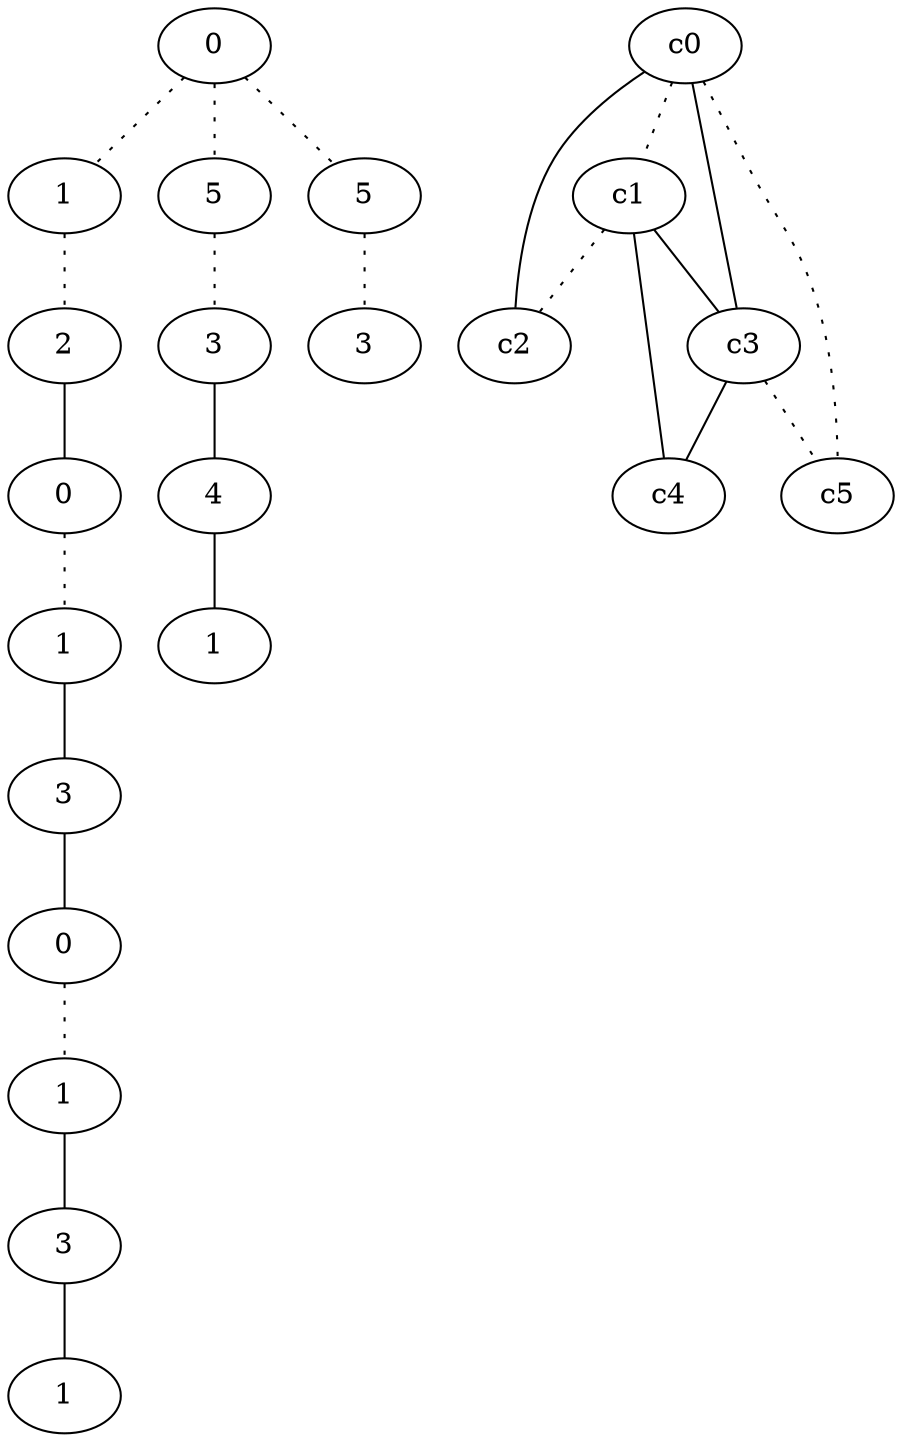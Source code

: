graph {
a0[label=0];
a1[label=1];
a2[label=2];
a3[label=0];
a4[label=1];
a5[label=3];
a6[label=0];
a7[label=1];
a8[label=3];
a9[label=1];
a10[label=5];
a11[label=3];
a12[label=4];
a13[label=1];
a14[label=5];
a15[label=3];
a0 -- a1 [style=dotted];
a0 -- a10 [style=dotted];
a0 -- a14 [style=dotted];
a1 -- a2 [style=dotted];
a2 -- a3;
a3 -- a4 [style=dotted];
a4 -- a5;
a5 -- a6;
a6 -- a7 [style=dotted];
a7 -- a8;
a8 -- a9;
a10 -- a11 [style=dotted];
a11 -- a12;
a12 -- a13;
a14 -- a15 [style=dotted];
c0 -- c1 [style=dotted];
c0 -- c2;
c0 -- c3;
c0 -- c5 [style=dotted];
c1 -- c2 [style=dotted];
c1 -- c3;
c1 -- c4;
c3 -- c4;
c3 -- c5 [style=dotted];
}

